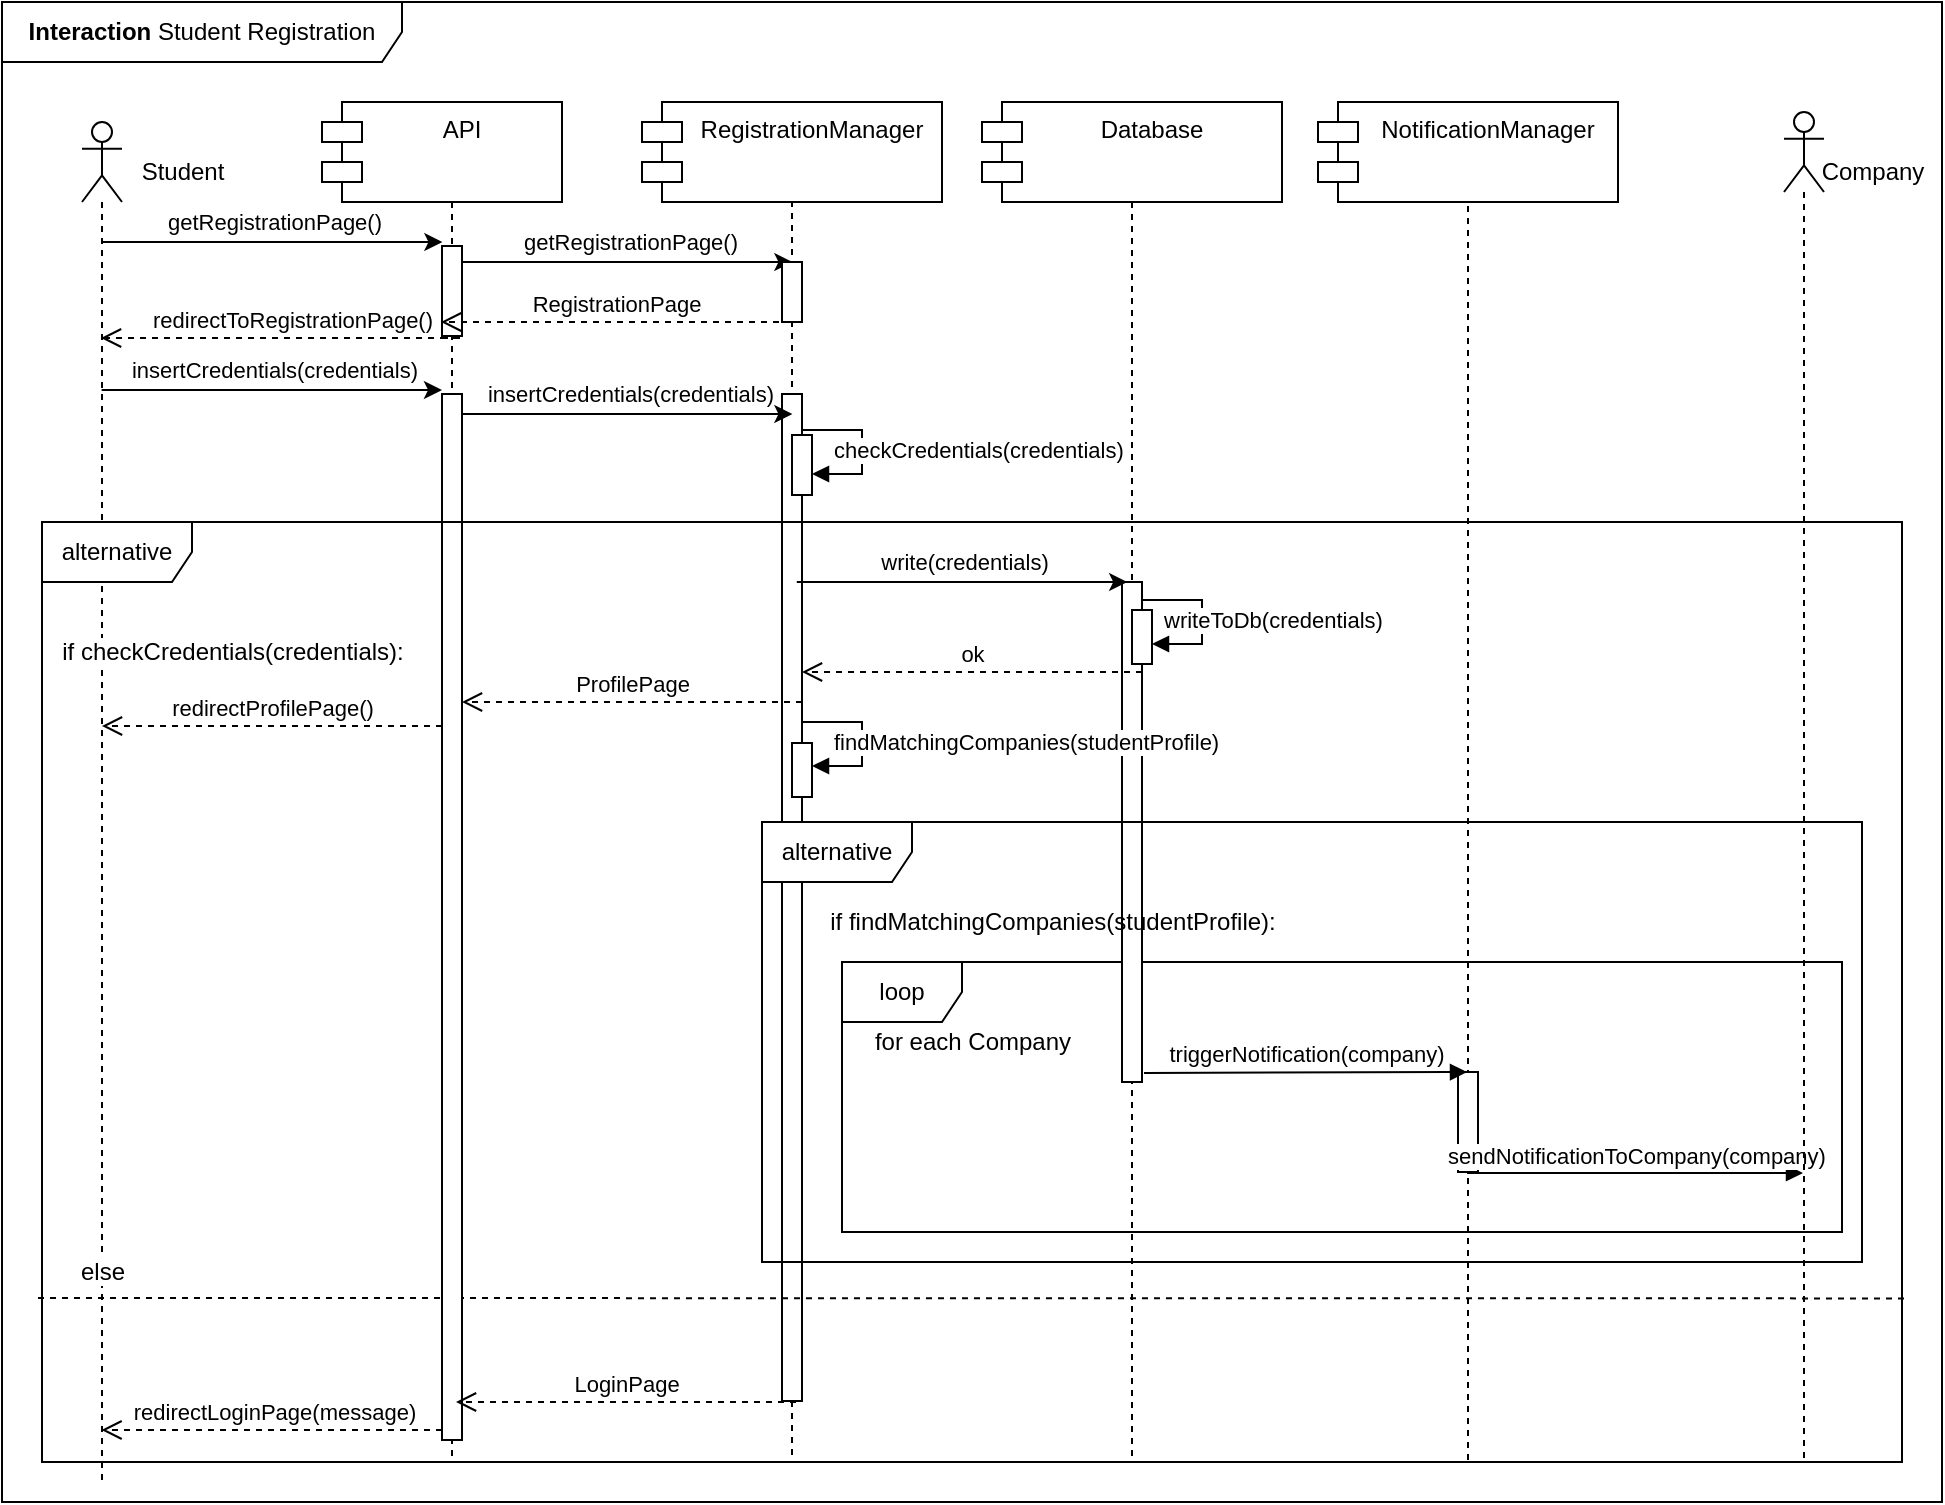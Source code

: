 <mxfile version="25.0.3">
  <diagram name="Page-1" id="2YBvvXClWsGukQMizWep">
    <mxGraphModel dx="1026" dy="691" grid="1" gridSize="10" guides="1" tooltips="1" connect="1" arrows="1" fold="1" page="1" pageScale="1" pageWidth="850" pageHeight="1100" math="0" shadow="0">
      <root>
        <mxCell id="0" />
        <mxCell id="1" parent="0" />
        <mxCell id="ZuGu69JYZCwKqm-jfqyd-12" value="API" style="shape=umlLifeline;perimeter=lifelinePerimeter;whiteSpace=wrap;html=1;container=1;dropTarget=0;collapsible=0;recursiveResize=0;outlineConnect=0;portConstraint=eastwest;newEdgeStyle={&quot;curved&quot;:0,&quot;rounded&quot;:0};" parent="1" vertex="1">
          <mxGeometry x="505" y="379.5" width="100" height="670.5" as="geometry" />
        </mxCell>
        <mxCell id="ZuGu69JYZCwKqm-jfqyd-14" value="" style="html=1;points=[[0,0,0,0,5],[0,1,0,0,-5],[1,0,0,0,5],[1,1,0,0,-5]];perimeter=orthogonalPerimeter;outlineConnect=0;targetShapes=umlLifeline;portConstraint=eastwest;newEdgeStyle={&quot;curved&quot;:0,&quot;rounded&quot;:0};" parent="ZuGu69JYZCwKqm-jfqyd-12" vertex="1">
          <mxGeometry x="45" y="136.5" width="10" height="503.5" as="geometry" />
        </mxCell>
        <mxCell id="ZuGu69JYZCwKqm-jfqyd-15" value="" style="html=1;points=[[0,0,0,0,5],[0,1,0,0,-5],[1,0,0,0,5],[1,1,0,0,-5]];perimeter=orthogonalPerimeter;outlineConnect=0;targetShapes=umlLifeline;portConstraint=eastwest;newEdgeStyle={&quot;curved&quot;:0,&quot;rounded&quot;:0};" parent="ZuGu69JYZCwKqm-jfqyd-12" vertex="1">
          <mxGeometry x="50" y="157" width="10" height="30" as="geometry" />
        </mxCell>
        <mxCell id="GevZjJeP930Ru7AH63eg-7" value="" style="html=1;points=[[0,0,0,0,5],[0,1,0,0,-5],[1,0,0,0,5],[1,1,0,0,-5]];perimeter=orthogonalPerimeter;outlineConnect=0;targetShapes=umlLifeline;portConstraint=eastwest;newEdgeStyle={&quot;curved&quot;:0,&quot;rounded&quot;:0};" parent="ZuGu69JYZCwKqm-jfqyd-12" vertex="1">
          <mxGeometry x="50" y="311" width="10" height="27" as="geometry" />
        </mxCell>
        <mxCell id="1ZKG4CmkqfWAM7Gi57S6-19" value="redirectProfilePage()" style="html=1;verticalAlign=bottom;endArrow=open;dashed=1;endSize=8;curved=0;rounded=0;" parent="1" edge="1">
          <mxGeometry x="-0.002" relative="1" as="geometry">
            <mxPoint x="380" y="682" as="sourcePoint" />
            <mxPoint x="210" y="682" as="targetPoint" />
            <Array as="points">
              <mxPoint x="380" y="682" />
              <mxPoint x="330" y="682" />
              <mxPoint x="300" y="682" />
            </Array>
            <mxPoint as="offset" />
          </mxGeometry>
        </mxCell>
        <mxCell id="1ZKG4CmkqfWAM7Gi57S6-25" value="" style="endArrow=none;dashed=1;html=1;rounded=0;entryX=1.003;entryY=0.77;entryDx=0;entryDy=0;entryPerimeter=0;" parent="1" edge="1">
          <mxGeometry width="50" height="50" relative="1" as="geometry">
            <mxPoint x="178" y="968" as="sourcePoint" />
            <mxPoint x="1112.79" y="968.2" as="targetPoint" />
            <Array as="points" />
          </mxGeometry>
        </mxCell>
        <mxCell id="1ZKG4CmkqfWAM7Gi57S6-6" value="&lt;b&gt;Interaction&lt;/b&gt;&amp;nbsp;Student Registration" style="shape=umlFrame;whiteSpace=wrap;html=1;pointerEvents=0;width=200;height=30;" parent="1" vertex="1">
          <mxGeometry x="160" y="320" width="970" height="750" as="geometry" />
        </mxCell>
        <mxCell id="1ZKG4CmkqfWAM7Gi57S6-11" value="API" style="shape=umlLifeline;perimeter=lifelinePerimeter;whiteSpace=wrap;html=1;container=1;dropTarget=0;collapsible=0;recursiveResize=0;outlineConnect=0;portConstraint=eastwest;newEdgeStyle={&quot;curved&quot;:0,&quot;rounded&quot;:0};" parent="1" vertex="1">
          <mxGeometry x="335" y="380" width="100" height="670" as="geometry" />
        </mxCell>
        <mxCell id="sCH4gfA3OQ8UWJsVpXfq-1" value="" style="html=1;points=[[0,0,0,0,5],[0,1,0,0,-5],[1,0,0,0,5],[1,1,0,0,-5]];perimeter=orthogonalPerimeter;outlineConnect=0;targetShapes=umlLifeline;portConstraint=eastwest;newEdgeStyle={&quot;curved&quot;:0,&quot;rounded&quot;:0};" parent="1ZKG4CmkqfWAM7Gi57S6-11" vertex="1">
          <mxGeometry x="45" y="62" width="10" height="45" as="geometry" />
        </mxCell>
        <mxCell id="sCH4gfA3OQ8UWJsVpXfq-2" value="" style="html=1;points=[[0,0,0,0,5],[0,1,0,0,-5],[1,0,0,0,5],[1,1,0,0,-5]];perimeter=orthogonalPerimeter;outlineConnect=0;targetShapes=umlLifeline;portConstraint=eastwest;newEdgeStyle={&quot;curved&quot;:0,&quot;rounded&quot;:0};" parent="1ZKG4CmkqfWAM7Gi57S6-11" vertex="1">
          <mxGeometry x="45" y="136" width="10" height="523" as="geometry" />
        </mxCell>
        <mxCell id="1ZKG4CmkqfWAM7Gi57S6-17" style="edgeStyle=orthogonalEdgeStyle;rounded=0;orthogonalLoop=1;jettySize=auto;html=1;curved=0;" parent="1" edge="1">
          <mxGeometry relative="1" as="geometry">
            <mxPoint x="209.81" y="514.0" as="sourcePoint" />
            <mxPoint x="380" y="514" as="targetPoint" />
          </mxGeometry>
        </mxCell>
        <mxCell id="1ZKG4CmkqfWAM7Gi57S6-18" value="insertCredentials(credentials)" style="edgeLabel;html=1;align=center;verticalAlign=middle;resizable=0;points=[];" parent="1ZKG4CmkqfWAM7Gi57S6-17" vertex="1" connectable="0">
          <mxGeometry x="0.013" y="1" relative="1" as="geometry">
            <mxPoint y="-9" as="offset" />
          </mxGeometry>
        </mxCell>
        <mxCell id="1ZKG4CmkqfWAM7Gi57S6-13" value="" style="shape=umlLifeline;perimeter=lifelinePerimeter;whiteSpace=wrap;html=1;container=1;dropTarget=0;collapsible=0;recursiveResize=0;outlineConnect=0;portConstraint=eastwest;newEdgeStyle={&quot;curved&quot;:0,&quot;rounded&quot;:0};participant=umlActor;size=40;" parent="1" vertex="1">
          <mxGeometry x="200" y="380" width="20" height="680" as="geometry" />
        </mxCell>
        <mxCell id="1ZKG4CmkqfWAM7Gi57S6-14" value="Student" style="text;html=1;align=center;verticalAlign=middle;resizable=0;points=[];autosize=1;strokeColor=none;fillColor=none;" parent="1" vertex="1">
          <mxGeometry x="220" y="390" width="60" height="30" as="geometry" />
        </mxCell>
        <mxCell id="1ZKG4CmkqfWAM7Gi57S6-16" value="redirectToRegistrationPage()" style="html=1;verticalAlign=bottom;endArrow=open;dashed=1;endSize=8;curved=0;rounded=0;" parent="1" edge="1">
          <mxGeometry relative="1" as="geometry">
            <mxPoint x="380" y="488" as="sourcePoint" />
            <mxPoint x="209.5" y="488" as="targetPoint" />
            <Array as="points">
              <mxPoint x="390" y="488" />
            </Array>
            <mxPoint as="offset" />
          </mxGeometry>
        </mxCell>
        <mxCell id="1ZKG4CmkqfWAM7Gi57S6-23" value="alternative" style="shape=umlFrame;whiteSpace=wrap;html=1;pointerEvents=0;width=75;height=30;" parent="1" vertex="1">
          <mxGeometry x="180" y="580" width="930" height="470" as="geometry" />
        </mxCell>
        <mxCell id="1ZKG4CmkqfWAM7Gi57S6-24" value="if checkCredentials(credentials):" style="text;html=1;align=center;verticalAlign=middle;resizable=0;points=[];autosize=1;strokeColor=none;fillColor=none;labelBackgroundColor=default;" parent="1" vertex="1">
          <mxGeometry x="180" y="629.5" width="190" height="30" as="geometry" />
        </mxCell>
        <mxCell id="1ZKG4CmkqfWAM7Gi57S6-26" value="&lt;span style=&quot;background-color: rgb(255, 255, 255);&quot;&gt;else&lt;/span&gt;" style="text;html=1;align=center;verticalAlign=middle;resizable=0;points=[];autosize=1;strokeColor=none;fillColor=none;" parent="1" vertex="1">
          <mxGeometry x="185" y="940" width="50" height="30" as="geometry" />
        </mxCell>
        <mxCell id="1ZKG4CmkqfWAM7Gi57S6-27" value="redirectLoginPage(message)" style="html=1;verticalAlign=bottom;endArrow=open;dashed=1;endSize=8;curved=0;rounded=0;" parent="1" edge="1">
          <mxGeometry x="-0.005" relative="1" as="geometry">
            <mxPoint x="380" y="1034" as="sourcePoint" />
            <mxPoint x="209.759" y="1034" as="targetPoint" />
            <Array as="points">
              <mxPoint x="335.5" y="1034" />
              <mxPoint x="305.5" y="1034" />
            </Array>
            <mxPoint as="offset" />
          </mxGeometry>
        </mxCell>
        <mxCell id="GevZjJeP930Ru7AH63eg-2" value="" style="shape=umlLifeline;perimeter=lifelinePerimeter;whiteSpace=wrap;html=1;container=1;dropTarget=0;collapsible=0;recursiveResize=0;outlineConnect=0;portConstraint=eastwest;newEdgeStyle={&quot;curved&quot;:0,&quot;rounded&quot;:0};participant=umlActor;size=40;" parent="1" vertex="1">
          <mxGeometry x="883" y="370" width="20" height="680" as="geometry" />
        </mxCell>
        <mxCell id="ZuGu69JYZCwKqm-jfqyd-47" value="" style="html=1;points=[[0,0,0,0,5],[0,1,0,0,-5],[1,0,0,0,5],[1,1,0,0,-5]];perimeter=orthogonalPerimeter;outlineConnect=0;targetShapes=umlLifeline;portConstraint=eastwest;newEdgeStyle={&quot;curved&quot;:0,&quot;rounded&quot;:0};" parent="GevZjJeP930Ru7AH63eg-2" vertex="1">
          <mxGeometry x="5" y="485" width="10" height="50" as="geometry" />
        </mxCell>
        <mxCell id="GevZjJeP930Ru7AH63eg-3" value="Company" style="text;html=1;align=center;verticalAlign=middle;resizable=0;points=[];autosize=1;strokeColor=none;fillColor=none;" parent="1" vertex="1">
          <mxGeometry x="900" y="380" width="70" height="30" as="geometry" />
        </mxCell>
        <mxCell id="GevZjJeP930Ru7AH63eg-4" value="loop" style="shape=umlFrame;whiteSpace=wrap;html=1;pointerEvents=0;" parent="1" vertex="1">
          <mxGeometry x="580" y="800" width="500" height="135" as="geometry" />
        </mxCell>
        <mxCell id="GevZjJeP930Ru7AH63eg-5" value="for each Company" style="text;html=1;align=center;verticalAlign=middle;resizable=0;points=[];autosize=1;strokeColor=none;fillColor=none;" parent="1" vertex="1">
          <mxGeometry x="585" y="825" width="120" height="30" as="geometry" />
        </mxCell>
        <mxCell id="GevZjJeP930Ru7AH63eg-10" value="sendNotificationToCompany(company)" style="html=1;verticalAlign=bottom;endArrow=block;edgeStyle=elbowEdgeStyle;elbow=vertical;curved=0;rounded=0;" parent="1" edge="1">
          <mxGeometry x="0.001" relative="1" as="geometry">
            <mxPoint x="892.5" y="905.5" as="sourcePoint" />
            <Array as="points">
              <mxPoint x="920.19" y="905.5" />
              <mxPoint x="885.19" y="875.5" />
            </Array>
            <mxPoint x="1060.5" y="905.5" as="targetPoint" />
            <mxPoint as="offset" />
          </mxGeometry>
        </mxCell>
        <mxCell id="ZuGu69JYZCwKqm-jfqyd-1" value="API" style="shape=module;align=left;spacingLeft=20;align=center;verticalAlign=top;whiteSpace=wrap;html=1;" parent="1" vertex="1">
          <mxGeometry x="320" y="370" width="120" height="50" as="geometry" />
        </mxCell>
        <mxCell id="ZuGu69JYZCwKqm-jfqyd-2" value="RegistrationManager" style="shape=module;align=left;spacingLeft=20;align=center;verticalAlign=top;whiteSpace=wrap;html=1;" parent="1" vertex="1">
          <mxGeometry x="480" y="370" width="150" height="50" as="geometry" />
        </mxCell>
        <mxCell id="ZuGu69JYZCwKqm-jfqyd-5" style="edgeStyle=orthogonalEdgeStyle;rounded=0;orthogonalLoop=1;jettySize=auto;html=1;curved=0;" parent="1" edge="1">
          <mxGeometry relative="1" as="geometry">
            <mxPoint x="390" y="526" as="sourcePoint" />
            <mxPoint x="555.19" y="526" as="targetPoint" />
          </mxGeometry>
        </mxCell>
        <mxCell id="ZuGu69JYZCwKqm-jfqyd-6" value="insertCredentials(credentials)" style="edgeLabel;html=1;align=center;verticalAlign=middle;resizable=0;points=[];" parent="ZuGu69JYZCwKqm-jfqyd-5" vertex="1" connectable="0">
          <mxGeometry x="0.013" y="1" relative="1" as="geometry">
            <mxPoint y="-9" as="offset" />
          </mxGeometry>
        </mxCell>
        <mxCell id="ZuGu69JYZCwKqm-jfqyd-7" value="API" style="shape=umlLifeline;perimeter=lifelinePerimeter;whiteSpace=wrap;html=1;container=1;dropTarget=0;collapsible=0;recursiveResize=0;outlineConnect=0;portConstraint=eastwest;newEdgeStyle={&quot;curved&quot;:0,&quot;rounded&quot;:0};" parent="1" vertex="1">
          <mxGeometry x="675" y="380" width="100" height="670" as="geometry" />
        </mxCell>
        <mxCell id="ZuGu69JYZCwKqm-jfqyd-9" value="" style="html=1;points=[[0,0,0,0,5],[0,1,0,0,-5],[1,0,0,0,5],[1,1,0,0,-5]];perimeter=orthogonalPerimeter;outlineConnect=0;targetShapes=umlLifeline;portConstraint=eastwest;newEdgeStyle={&quot;curved&quot;:0,&quot;rounded&quot;:0};" parent="ZuGu69JYZCwKqm-jfqyd-7" vertex="1">
          <mxGeometry x="45" y="230" width="10" height="250" as="geometry" />
        </mxCell>
        <mxCell id="ymWepqPld3naHtEsWhe9-26" value="" style="html=1;points=[[0,0,0,0,5],[0,1,0,0,-5],[1,0,0,0,5],[1,1,0,0,-5]];perimeter=orthogonalPerimeter;outlineConnect=0;targetShapes=umlLifeline;portConstraint=eastwest;newEdgeStyle={&quot;curved&quot;:0,&quot;rounded&quot;:0};" parent="ZuGu69JYZCwKqm-jfqyd-7" vertex="1">
          <mxGeometry x="50" y="244" width="10" height="27" as="geometry" />
        </mxCell>
        <mxCell id="ymWepqPld3naHtEsWhe9-27" value="writeToDb(credentials)" style="html=1;align=left;spacingLeft=2;endArrow=block;rounded=0;edgeStyle=orthogonalEdgeStyle;curved=0;rounded=0;" parent="ZuGu69JYZCwKqm-jfqyd-7" edge="1">
          <mxGeometry x="-0.657" y="-10" relative="1" as="geometry">
            <mxPoint x="55" y="231" as="sourcePoint" />
            <Array as="points">
              <mxPoint x="55" y="239" />
              <mxPoint x="85" y="239" />
              <mxPoint x="85" y="261" />
            </Array>
            <mxPoint x="60" y="261" as="targetPoint" />
            <mxPoint as="offset" />
          </mxGeometry>
        </mxCell>
        <mxCell id="ZuGu69JYZCwKqm-jfqyd-3" value="NotificationManager&lt;div&gt;&lt;br&gt;&lt;/div&gt;" style="shape=module;align=left;spacingLeft=20;align=center;verticalAlign=top;whiteSpace=wrap;html=1;" parent="1" vertex="1">
          <mxGeometry x="818" y="370" width="150" height="50" as="geometry" />
        </mxCell>
        <mxCell id="ZuGu69JYZCwKqm-jfqyd-21" style="edgeStyle=orthogonalEdgeStyle;rounded=0;orthogonalLoop=1;jettySize=auto;html=1;curved=0;" parent="1" edge="1">
          <mxGeometry relative="1" as="geometry">
            <mxPoint x="210.0" y="440.0" as="sourcePoint" />
            <mxPoint x="380.19" y="440" as="targetPoint" />
          </mxGeometry>
        </mxCell>
        <mxCell id="ZuGu69JYZCwKqm-jfqyd-22" value="getRegistrationPage()" style="edgeLabel;html=1;align=center;verticalAlign=middle;resizable=0;points=[];" parent="ZuGu69JYZCwKqm-jfqyd-21" vertex="1" connectable="0">
          <mxGeometry x="0.013" y="1" relative="1" as="geometry">
            <mxPoint y="-9" as="offset" />
          </mxGeometry>
        </mxCell>
        <mxCell id="ZuGu69JYZCwKqm-jfqyd-27" style="edgeStyle=orthogonalEdgeStyle;rounded=0;orthogonalLoop=1;jettySize=auto;html=1;curved=0;" parent="1" edge="1">
          <mxGeometry relative="1" as="geometry">
            <mxPoint x="557.4" y="610" as="sourcePoint" />
            <mxPoint x="722.59" y="610" as="targetPoint" />
          </mxGeometry>
        </mxCell>
        <mxCell id="ZuGu69JYZCwKqm-jfqyd-28" value="write(credentials)" style="edgeLabel;html=1;align=center;verticalAlign=middle;resizable=0;points=[];" parent="ZuGu69JYZCwKqm-jfqyd-27" vertex="1" connectable="0">
          <mxGeometry x="0.013" y="1" relative="1" as="geometry">
            <mxPoint y="-9" as="offset" />
          </mxGeometry>
        </mxCell>
        <mxCell id="ZuGu69JYZCwKqm-jfqyd-29" value="" style="shape=umlLifeline;perimeter=lifelinePerimeter;whiteSpace=wrap;html=1;container=1;dropTarget=0;collapsible=0;recursiveResize=0;outlineConnect=0;portConstraint=eastwest;newEdgeStyle={&quot;curved&quot;:0,&quot;rounded&quot;:0};participant=umlActor;" parent="1" vertex="1">
          <mxGeometry x="1051" y="375" width="20" height="675" as="geometry" />
        </mxCell>
        <mxCell id="ZuGu69JYZCwKqm-jfqyd-34" value="&lt;div&gt;Database&lt;/div&gt;" style="shape=module;align=left;spacingLeft=20;align=center;verticalAlign=top;whiteSpace=wrap;html=1;" parent="1" vertex="1">
          <mxGeometry x="650" y="370" width="150" height="50" as="geometry" />
        </mxCell>
        <mxCell id="ZuGu69JYZCwKqm-jfqyd-35" value="Company" style="text;html=1;align=center;verticalAlign=middle;resizable=0;points=[];autosize=1;strokeColor=none;fillColor=none;" parent="1" vertex="1">
          <mxGeometry x="1060" y="390" width="70" height="30" as="geometry" />
        </mxCell>
        <mxCell id="ZuGu69JYZCwKqm-jfqyd-36" value="checkCredentials(credentials)" style="html=1;align=left;spacingLeft=2;endArrow=block;rounded=0;edgeStyle=orthogonalEdgeStyle;curved=0;rounded=0;" parent="1" edge="1">
          <mxGeometry x="-0.657" y="-10" relative="1" as="geometry">
            <mxPoint x="560" y="536" as="sourcePoint" />
            <Array as="points">
              <mxPoint x="560" y="534" />
              <mxPoint x="590" y="534" />
              <mxPoint x="590" y="556" />
            </Array>
            <mxPoint x="565" y="556" as="targetPoint" />
            <mxPoint as="offset" />
          </mxGeometry>
        </mxCell>
        <mxCell id="ZuGu69JYZCwKqm-jfqyd-38" value="ok" style="html=1;verticalAlign=bottom;endArrow=open;dashed=1;endSize=8;curved=0;rounded=0;" parent="1" edge="1">
          <mxGeometry x="-0.002" relative="1" as="geometry">
            <mxPoint x="730" y="655" as="sourcePoint" />
            <mxPoint x="560" y="655" as="targetPoint" />
            <Array as="points">
              <mxPoint x="730" y="655" />
              <mxPoint x="680" y="655" />
            </Array>
            <mxPoint as="offset" />
          </mxGeometry>
        </mxCell>
        <mxCell id="ZuGu69JYZCwKqm-jfqyd-40" value="findMatchingCompanies(studentProfile)" style="html=1;align=left;spacingLeft=2;endArrow=block;rounded=0;edgeStyle=orthogonalEdgeStyle;curved=0;rounded=0;" parent="1" edge="1">
          <mxGeometry x="-0.657" y="-10" relative="1" as="geometry">
            <mxPoint x="560" y="682" as="sourcePoint" />
            <Array as="points">
              <mxPoint x="560" y="680" />
              <mxPoint x="590" y="680" />
              <mxPoint x="590" y="702" />
            </Array>
            <mxPoint x="565" y="702" as="targetPoint" />
            <mxPoint as="offset" />
          </mxGeometry>
        </mxCell>
        <mxCell id="ZuGu69JYZCwKqm-jfqyd-41" value="alternative" style="shape=umlFrame;whiteSpace=wrap;html=1;pointerEvents=0;width=75;height=30;" parent="1" vertex="1">
          <mxGeometry x="540" y="730" width="550" height="220" as="geometry" />
        </mxCell>
        <mxCell id="ZuGu69JYZCwKqm-jfqyd-42" value="if findMatchingCompanies(studentProfile):" style="text;html=1;align=center;verticalAlign=middle;resizable=0;points=[];autosize=1;strokeColor=none;fillColor=none;" parent="1" vertex="1">
          <mxGeometry x="560" y="765" width="250" height="30" as="geometry" />
        </mxCell>
        <mxCell id="ZuGu69JYZCwKqm-jfqyd-43" value="triggerNotification(company)" style="html=1;verticalAlign=bottom;endArrow=block;edgeStyle=elbowEdgeStyle;elbow=vertical;curved=0;rounded=0;" parent="1" target="GevZjJeP930Ru7AH63eg-2" edge="1">
          <mxGeometry x="0.001" relative="1" as="geometry">
            <mxPoint x="731" y="855.5" as="sourcePoint" />
            <Array as="points">
              <mxPoint x="758.19" y="855" />
              <mxPoint x="723.19" y="825" />
            </Array>
            <mxPoint x="880" y="856" as="targetPoint" />
            <mxPoint as="offset" />
          </mxGeometry>
        </mxCell>
        <mxCell id="ZuGu69JYZCwKqm-jfqyd-44" value="ProfilePage" style="html=1;verticalAlign=bottom;endArrow=open;dashed=1;endSize=8;curved=0;rounded=0;" parent="1" edge="1">
          <mxGeometry x="-0.002" relative="1" as="geometry">
            <mxPoint x="560" y="670" as="sourcePoint" />
            <mxPoint x="390" y="670" as="targetPoint" />
            <Array as="points">
              <mxPoint x="560" y="670" />
              <mxPoint x="510" y="670" />
            </Array>
            <mxPoint as="offset" />
          </mxGeometry>
        </mxCell>
        <mxCell id="ZuGu69JYZCwKqm-jfqyd-46" value="LoginPage" style="html=1;verticalAlign=bottom;endArrow=open;dashed=1;endSize=8;curved=0;rounded=0;" parent="1" edge="1">
          <mxGeometry x="-0.002" relative="1" as="geometry">
            <mxPoint x="557" y="1020" as="sourcePoint" />
            <mxPoint x="387" y="1020" as="targetPoint" />
            <Array as="points">
              <mxPoint x="557" y="1020" />
              <mxPoint x="507" y="1020" />
            </Array>
            <mxPoint as="offset" />
          </mxGeometry>
        </mxCell>
        <mxCell id="ZuGu69JYZCwKqm-jfqyd-48" style="edgeStyle=orthogonalEdgeStyle;rounded=0;orthogonalLoop=1;jettySize=auto;html=1;curved=0;" parent="1" edge="1">
          <mxGeometry relative="1" as="geometry">
            <mxPoint x="390" y="450" as="sourcePoint" />
            <mxPoint x="555.19" y="450" as="targetPoint" />
          </mxGeometry>
        </mxCell>
        <mxCell id="ZuGu69JYZCwKqm-jfqyd-49" value="getRegistrationPage()" style="edgeLabel;html=1;align=center;verticalAlign=middle;resizable=0;points=[];" parent="ZuGu69JYZCwKqm-jfqyd-48" vertex="1" connectable="0">
          <mxGeometry x="0.013" y="1" relative="1" as="geometry">
            <mxPoint y="-9" as="offset" />
          </mxGeometry>
        </mxCell>
        <mxCell id="ZuGu69JYZCwKqm-jfqyd-51" value="" style="html=1;points=[[0,0,0,0,5],[0,1,0,0,-5],[1,0,0,0,5],[1,1,0,0,-5]];perimeter=orthogonalPerimeter;outlineConnect=0;targetShapes=umlLifeline;portConstraint=eastwest;newEdgeStyle={&quot;curved&quot;:0,&quot;rounded&quot;:0};" parent="1" vertex="1">
          <mxGeometry x="550" y="450" width="10" height="30" as="geometry" />
        </mxCell>
        <mxCell id="ZuGu69JYZCwKqm-jfqyd-52" value="RegistrationPage" style="html=1;verticalAlign=bottom;endArrow=open;dashed=1;endSize=8;curved=0;rounded=0;" parent="1" source="ZuGu69JYZCwKqm-jfqyd-12" edge="1">
          <mxGeometry relative="1" as="geometry">
            <mxPoint x="550" y="480" as="sourcePoint" />
            <mxPoint x="379.5" y="480" as="targetPoint" />
            <Array as="points" />
            <mxPoint as="offset" />
          </mxGeometry>
        </mxCell>
      </root>
    </mxGraphModel>
  </diagram>
</mxfile>
